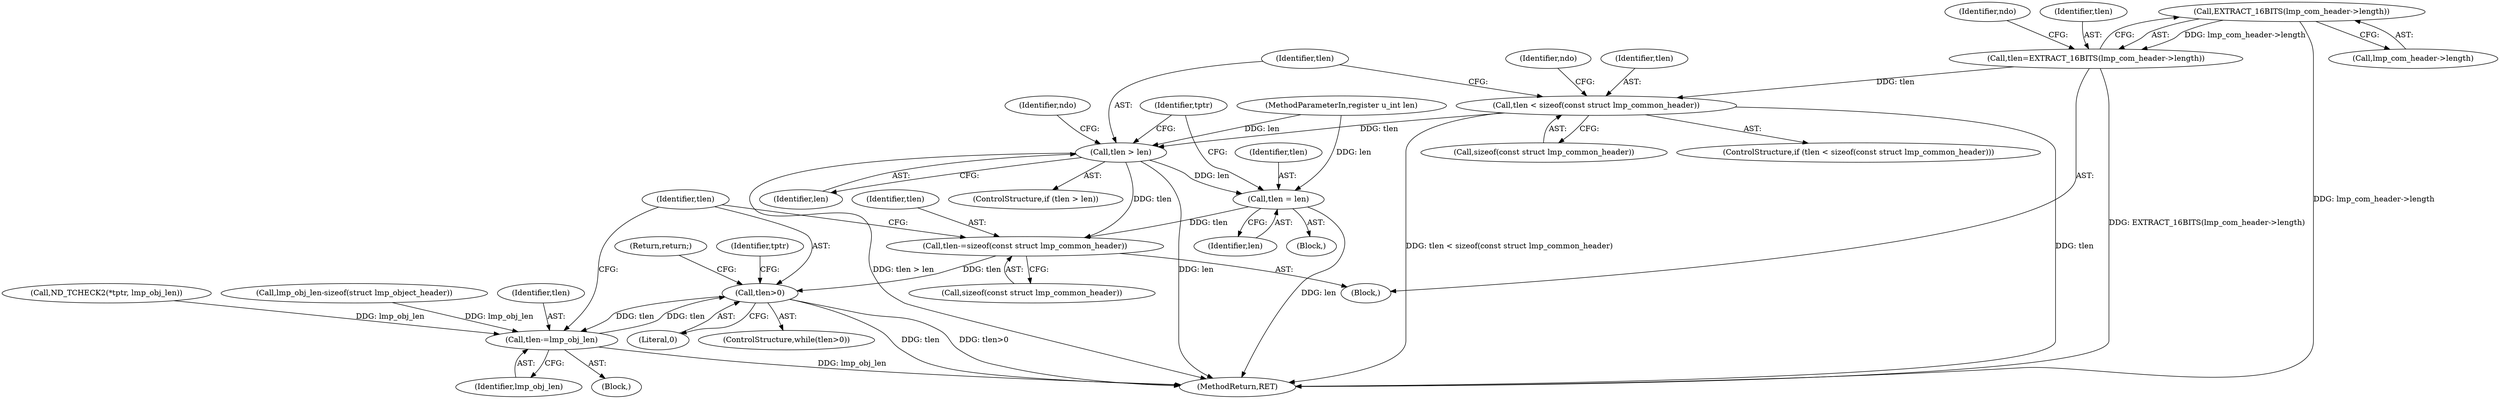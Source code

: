 digraph "0_tcpdump_0b661e0aa61850234b64394585cf577aac570bf4@pointer" {
"1000191" [label="(Call,EXTRACT_16BITS(lmp_com_header->length))"];
"1000189" [label="(Call,tlen=EXTRACT_16BITS(lmp_com_header->length))"];
"1000223" [label="(Call,tlen < sizeof(const struct lmp_common_header))"];
"1000234" [label="(Call,tlen > len)"];
"1000242" [label="(Call,tlen = len)"];
"1000249" [label="(Call,tlen-=sizeof(const struct lmp_common_header))"];
"1000254" [label="(Call,tlen>0)"];
"1001938" [label="(Call,tlen-=lmp_obj_len)"];
"1000223" [label="(Call,tlen < sizeof(const struct lmp_common_header))"];
"1001931" [label="(Call,lmp_obj_len-sizeof(struct lmp_object_header))"];
"1000236" [label="(Identifier,len)"];
"1000354" [label="(Call,ND_TCHECK2(*tptr, lmp_obj_len))"];
"1000230" [label="(Identifier,ndo)"];
"1000233" [label="(ControlStructure,if (tlen > len))"];
"1000225" [label="(Call,sizeof(const struct lmp_common_header))"];
"1000114" [label="(Block,)"];
"1000255" [label="(Identifier,tlen)"];
"1000113" [label="(MethodParameterIn,register u_int len)"];
"1000234" [label="(Call,tlen > len)"];
"1000251" [label="(Call,sizeof(const struct lmp_common_header))"];
"1001940" [label="(Identifier,lmp_obj_len)"];
"1000242" [label="(Call,tlen = len)"];
"1000235" [label="(Identifier,tlen)"];
"1000260" [label="(Identifier,tptr)"];
"1001941" [label="(Return,return;)"];
"1000253" [label="(ControlStructure,while(tlen>0))"];
"1000197" [label="(Identifier,ndo)"];
"1000249" [label="(Call,tlen-=sizeof(const struct lmp_common_header))"];
"1000237" [label="(Block,)"];
"1000244" [label="(Identifier,len)"];
"1000256" [label="(Literal,0)"];
"1001939" [label="(Identifier,tlen)"];
"1000224" [label="(Identifier,tlen)"];
"1000250" [label="(Identifier,tlen)"];
"1000246" [label="(Identifier,tptr)"];
"1001949" [label="(MethodReturn,RET)"];
"1000243" [label="(Identifier,tlen)"];
"1000254" [label="(Call,tlen>0)"];
"1000257" [label="(Block,)"];
"1000189" [label="(Call,tlen=EXTRACT_16BITS(lmp_com_header->length))"];
"1000191" [label="(Call,EXTRACT_16BITS(lmp_com_header->length))"];
"1000240" [label="(Identifier,ndo)"];
"1001938" [label="(Call,tlen-=lmp_obj_len)"];
"1000190" [label="(Identifier,tlen)"];
"1000192" [label="(Call,lmp_com_header->length)"];
"1000222" [label="(ControlStructure,if (tlen < sizeof(const struct lmp_common_header)))"];
"1000191" -> "1000189"  [label="AST: "];
"1000191" -> "1000192"  [label="CFG: "];
"1000192" -> "1000191"  [label="AST: "];
"1000189" -> "1000191"  [label="CFG: "];
"1000191" -> "1001949"  [label="DDG: lmp_com_header->length"];
"1000191" -> "1000189"  [label="DDG: lmp_com_header->length"];
"1000189" -> "1000114"  [label="AST: "];
"1000190" -> "1000189"  [label="AST: "];
"1000197" -> "1000189"  [label="CFG: "];
"1000189" -> "1001949"  [label="DDG: EXTRACT_16BITS(lmp_com_header->length)"];
"1000189" -> "1000223"  [label="DDG: tlen"];
"1000223" -> "1000222"  [label="AST: "];
"1000223" -> "1000225"  [label="CFG: "];
"1000224" -> "1000223"  [label="AST: "];
"1000225" -> "1000223"  [label="AST: "];
"1000230" -> "1000223"  [label="CFG: "];
"1000235" -> "1000223"  [label="CFG: "];
"1000223" -> "1001949"  [label="DDG: tlen < sizeof(const struct lmp_common_header)"];
"1000223" -> "1001949"  [label="DDG: tlen"];
"1000223" -> "1000234"  [label="DDG: tlen"];
"1000234" -> "1000233"  [label="AST: "];
"1000234" -> "1000236"  [label="CFG: "];
"1000235" -> "1000234"  [label="AST: "];
"1000236" -> "1000234"  [label="AST: "];
"1000240" -> "1000234"  [label="CFG: "];
"1000246" -> "1000234"  [label="CFG: "];
"1000234" -> "1001949"  [label="DDG: len"];
"1000234" -> "1001949"  [label="DDG: tlen > len"];
"1000113" -> "1000234"  [label="DDG: len"];
"1000234" -> "1000242"  [label="DDG: len"];
"1000234" -> "1000249"  [label="DDG: tlen"];
"1000242" -> "1000237"  [label="AST: "];
"1000242" -> "1000244"  [label="CFG: "];
"1000243" -> "1000242"  [label="AST: "];
"1000244" -> "1000242"  [label="AST: "];
"1000246" -> "1000242"  [label="CFG: "];
"1000242" -> "1001949"  [label="DDG: len"];
"1000113" -> "1000242"  [label="DDG: len"];
"1000242" -> "1000249"  [label="DDG: tlen"];
"1000249" -> "1000114"  [label="AST: "];
"1000249" -> "1000251"  [label="CFG: "];
"1000250" -> "1000249"  [label="AST: "];
"1000251" -> "1000249"  [label="AST: "];
"1000255" -> "1000249"  [label="CFG: "];
"1000249" -> "1000254"  [label="DDG: tlen"];
"1000254" -> "1000253"  [label="AST: "];
"1000254" -> "1000256"  [label="CFG: "];
"1000255" -> "1000254"  [label="AST: "];
"1000256" -> "1000254"  [label="AST: "];
"1000260" -> "1000254"  [label="CFG: "];
"1001941" -> "1000254"  [label="CFG: "];
"1000254" -> "1001949"  [label="DDG: tlen"];
"1000254" -> "1001949"  [label="DDG: tlen>0"];
"1001938" -> "1000254"  [label="DDG: tlen"];
"1000254" -> "1001938"  [label="DDG: tlen"];
"1001938" -> "1000257"  [label="AST: "];
"1001938" -> "1001940"  [label="CFG: "];
"1001939" -> "1001938"  [label="AST: "];
"1001940" -> "1001938"  [label="AST: "];
"1000255" -> "1001938"  [label="CFG: "];
"1001938" -> "1001949"  [label="DDG: lmp_obj_len"];
"1000354" -> "1001938"  [label="DDG: lmp_obj_len"];
"1001931" -> "1001938"  [label="DDG: lmp_obj_len"];
}
